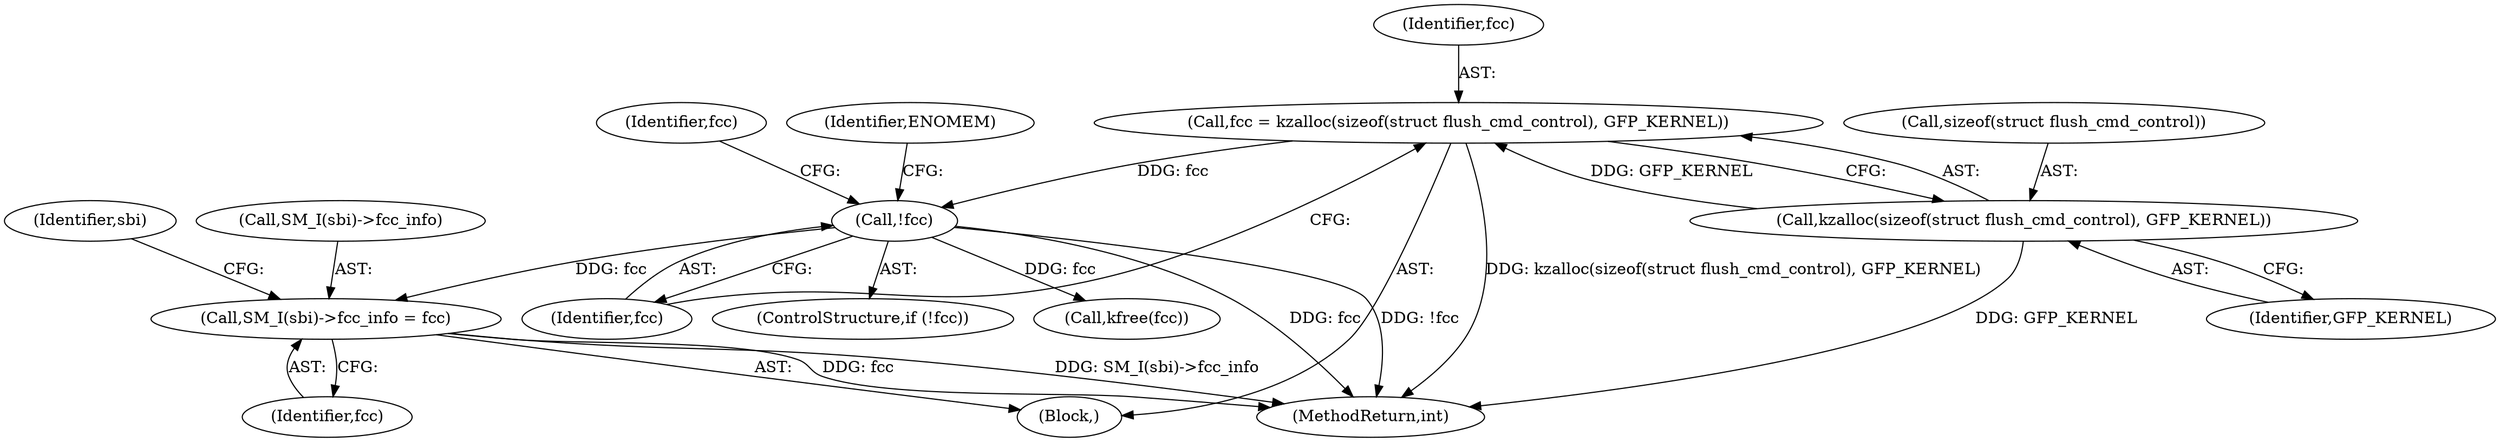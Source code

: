 digraph "0_linux_d4fdf8ba0e5808ba9ad6b44337783bd9935e0982_0@pointer" {
"1000165" [label="(Call,SM_I(sbi)->fcc_info = fcc)"];
"1000138" [label="(Call,!fcc)"];
"1000131" [label="(Call,fcc = kzalloc(sizeof(struct flush_cmd_control), GFP_KERNEL))"];
"1000133" [label="(Call,kzalloc(sizeof(struct flush_cmd_control), GFP_KERNEL))"];
"1000142" [label="(Identifier,ENOMEM)"];
"1000139" [label="(Identifier,fcc)"];
"1000174" [label="(Identifier,sbi)"];
"1000138" [label="(Call,!fcc)"];
"1000131" [label="(Call,fcc = kzalloc(sizeof(struct flush_cmd_control), GFP_KERNEL))"];
"1000133" [label="(Call,kzalloc(sizeof(struct flush_cmd_control), GFP_KERNEL))"];
"1000170" [label="(Identifier,fcc)"];
"1000166" [label="(Call,SM_I(sbi)->fcc_info)"];
"1000136" [label="(Identifier,GFP_KERNEL)"];
"1000137" [label="(ControlStructure,if (!fcc))"];
"1000134" [label="(Call,sizeof(struct flush_cmd_control))"];
"1000102" [label="(Block,)"];
"1000132" [label="(Identifier,fcc)"];
"1000165" [label="(Call,SM_I(sbi)->fcc_info = fcc)"];
"1000215" [label="(MethodReturn,int)"];
"1000203" [label="(Call,kfree(fcc))"];
"1000146" [label="(Identifier,fcc)"];
"1000165" -> "1000102"  [label="AST: "];
"1000165" -> "1000170"  [label="CFG: "];
"1000166" -> "1000165"  [label="AST: "];
"1000170" -> "1000165"  [label="AST: "];
"1000174" -> "1000165"  [label="CFG: "];
"1000165" -> "1000215"  [label="DDG: SM_I(sbi)->fcc_info"];
"1000165" -> "1000215"  [label="DDG: fcc"];
"1000138" -> "1000165"  [label="DDG: fcc"];
"1000138" -> "1000137"  [label="AST: "];
"1000138" -> "1000139"  [label="CFG: "];
"1000139" -> "1000138"  [label="AST: "];
"1000142" -> "1000138"  [label="CFG: "];
"1000146" -> "1000138"  [label="CFG: "];
"1000138" -> "1000215"  [label="DDG: fcc"];
"1000138" -> "1000215"  [label="DDG: !fcc"];
"1000131" -> "1000138"  [label="DDG: fcc"];
"1000138" -> "1000203"  [label="DDG: fcc"];
"1000131" -> "1000102"  [label="AST: "];
"1000131" -> "1000133"  [label="CFG: "];
"1000132" -> "1000131"  [label="AST: "];
"1000133" -> "1000131"  [label="AST: "];
"1000139" -> "1000131"  [label="CFG: "];
"1000131" -> "1000215"  [label="DDG: kzalloc(sizeof(struct flush_cmd_control), GFP_KERNEL)"];
"1000133" -> "1000131"  [label="DDG: GFP_KERNEL"];
"1000133" -> "1000136"  [label="CFG: "];
"1000134" -> "1000133"  [label="AST: "];
"1000136" -> "1000133"  [label="AST: "];
"1000133" -> "1000215"  [label="DDG: GFP_KERNEL"];
}
